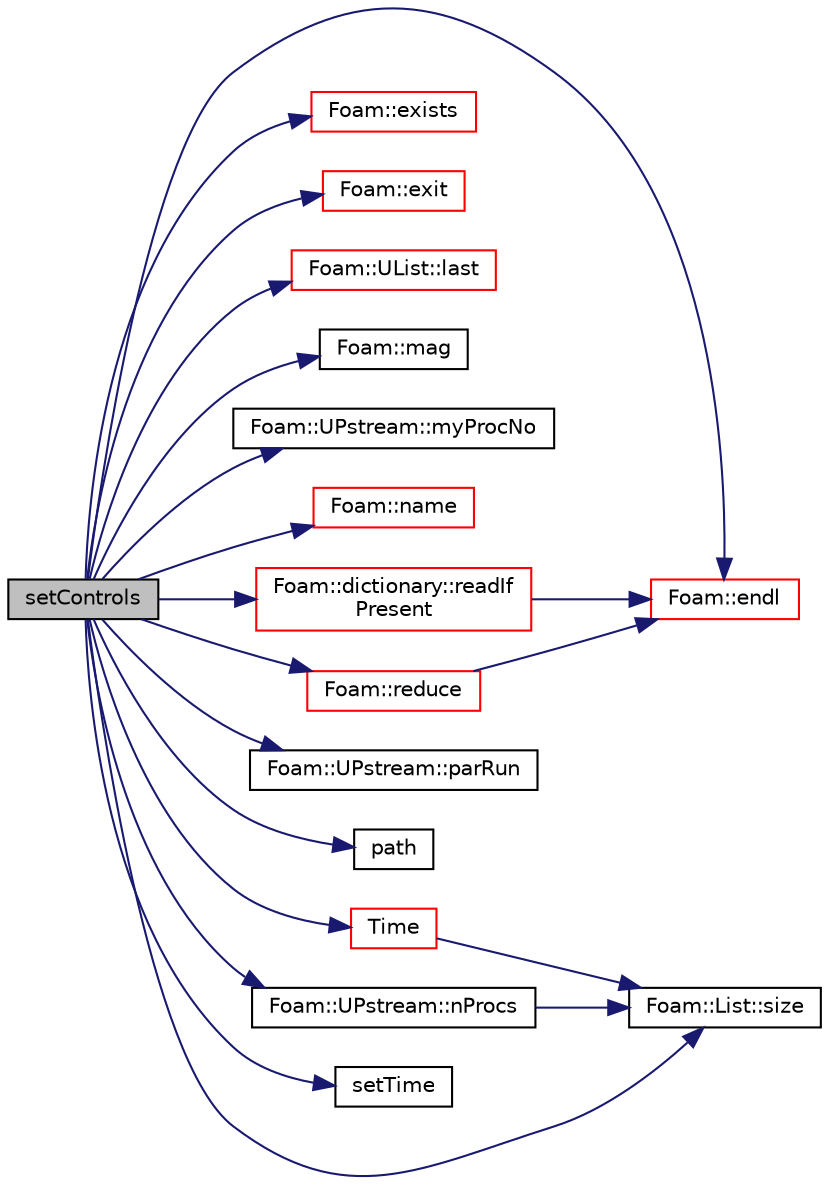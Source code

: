digraph "setControls"
{
  bgcolor="transparent";
  edge [fontname="Helvetica",fontsize="10",labelfontname="Helvetica",labelfontsize="10"];
  node [fontname="Helvetica",fontsize="10",shape=record];
  rankdir="LR";
  Node1 [label="setControls",height=0.2,width=0.4,color="black", fillcolor="grey75", style="filled", fontcolor="black"];
  Node1 -> Node2 [color="midnightblue",fontsize="10",style="solid",fontname="Helvetica"];
  Node2 [label="Foam::endl",height=0.2,width=0.4,color="red",URL="$a10909.html#a2db8fe02a0d3909e9351bb4275b23ce4",tooltip="Add newline and flush stream. "];
  Node1 -> Node3 [color="midnightblue",fontsize="10",style="solid",fontname="Helvetica"];
  Node3 [label="Foam::exists",height=0.2,width=0.4,color="red",URL="$a10909.html#a361e3374754d656658e0dc4a8310ce32",tooltip="Does the name exist (as DIRECTORY or FILE) in the file system? "];
  Node1 -> Node4 [color="midnightblue",fontsize="10",style="solid",fontname="Helvetica"];
  Node4 [label="Foam::exit",height=0.2,width=0.4,color="red",URL="$a10909.html#a06ca7250d8e89caf05243ec094843642"];
  Node1 -> Node5 [color="midnightblue",fontsize="10",style="solid",fontname="Helvetica"];
  Node5 [label="Foam::UList::last",height=0.2,width=0.4,color="red",URL="$a02847.html#aef07c02ea1c27bdb5906043b399e0ff0",tooltip="Return the last element of the list. "];
  Node1 -> Node6 [color="midnightblue",fontsize="10",style="solid",fontname="Helvetica"];
  Node6 [label="Foam::mag",height=0.2,width=0.4,color="black",URL="$a10909.html#a929da2a3fdcf3dacbbe0487d3a330dae"];
  Node1 -> Node7 [color="midnightblue",fontsize="10",style="solid",fontname="Helvetica"];
  Node7 [label="Foam::UPstream::myProcNo",height=0.2,width=0.4,color="black",URL="$a02878.html#afc74d89573de32a3032c916f8cdd1733",tooltip="Number of this process (starting from masterNo() = 0) "];
  Node1 -> Node8 [color="midnightblue",fontsize="10",style="solid",fontname="Helvetica"];
  Node8 [label="Foam::name",height=0.2,width=0.4,color="red",URL="$a10909.html#adcb0df2bd4953cb6bb390272d8263c3a",tooltip="Return a string representation of a complex. "];
  Node1 -> Node9 [color="midnightblue",fontsize="10",style="solid",fontname="Helvetica"];
  Node9 [label="Foam::UPstream::nProcs",height=0.2,width=0.4,color="black",URL="$a02878.html#aada0e04d8127eda8ee95be0772754a4f",tooltip="Number of processes in parallel run. "];
  Node9 -> Node10 [color="midnightblue",fontsize="10",style="solid",fontname="Helvetica"];
  Node10 [label="Foam::List::size",height=0.2,width=0.4,color="black",URL="$a01397.html#a8a5f6fa29bd4b500caf186f60245b384",tooltip="Override size to be inconsistent with allocated storage. "];
  Node1 -> Node11 [color="midnightblue",fontsize="10",style="solid",fontname="Helvetica"];
  Node11 [label="Foam::UPstream::parRun",height=0.2,width=0.4,color="black",URL="$a02878.html#adbb27f04b5705440fb8b09f278059011",tooltip="Is this a parallel run? "];
  Node1 -> Node12 [color="midnightblue",fontsize="10",style="solid",fontname="Helvetica"];
  Node12 [label="path",height=0.2,width=0.4,color="black",URL="$a04653.html#ad8adfaf80503dc99cbb14bf07bf1eb22"];
  Node1 -> Node13 [color="midnightblue",fontsize="10",style="solid",fontname="Helvetica"];
  Node13 [label="Foam::dictionary::readIf\lPresent",height=0.2,width=0.4,color="red",URL="$a00530.html#ac3502a72e9d1a84f63c4919b78595cd4",tooltip="Find an entry if present, and assign to T. "];
  Node13 -> Node2 [color="midnightblue",fontsize="10",style="solid",fontname="Helvetica"];
  Node1 -> Node14 [color="midnightblue",fontsize="10",style="solid",fontname="Helvetica"];
  Node14 [label="Foam::reduce",height=0.2,width=0.4,color="red",URL="$a10909.html#a7ffd6af4acc2eb9ba72ee296b5ecda23"];
  Node14 -> Node2 [color="midnightblue",fontsize="10",style="solid",fontname="Helvetica"];
  Node1 -> Node15 [color="midnightblue",fontsize="10",style="solid",fontname="Helvetica"];
  Node15 [label="setTime",height=0.2,width=0.4,color="black",URL="$a04701.html#a816df966b520a602e15efe7f91d6110a"];
  Node1 -> Node10 [color="midnightblue",fontsize="10",style="solid",fontname="Helvetica"];
  Node1 -> Node16 [color="midnightblue",fontsize="10",style="solid",fontname="Helvetica"];
  Node16 [label="Time",height=0.2,width=0.4,color="red",URL="$a02697.html#ad7916dffb5d179bf063b007a9fe44c1c",tooltip="Construct given name of dictionary to read and argument list. "];
  Node16 -> Node10 [color="midnightblue",fontsize="10",style="solid",fontname="Helvetica"];
}
